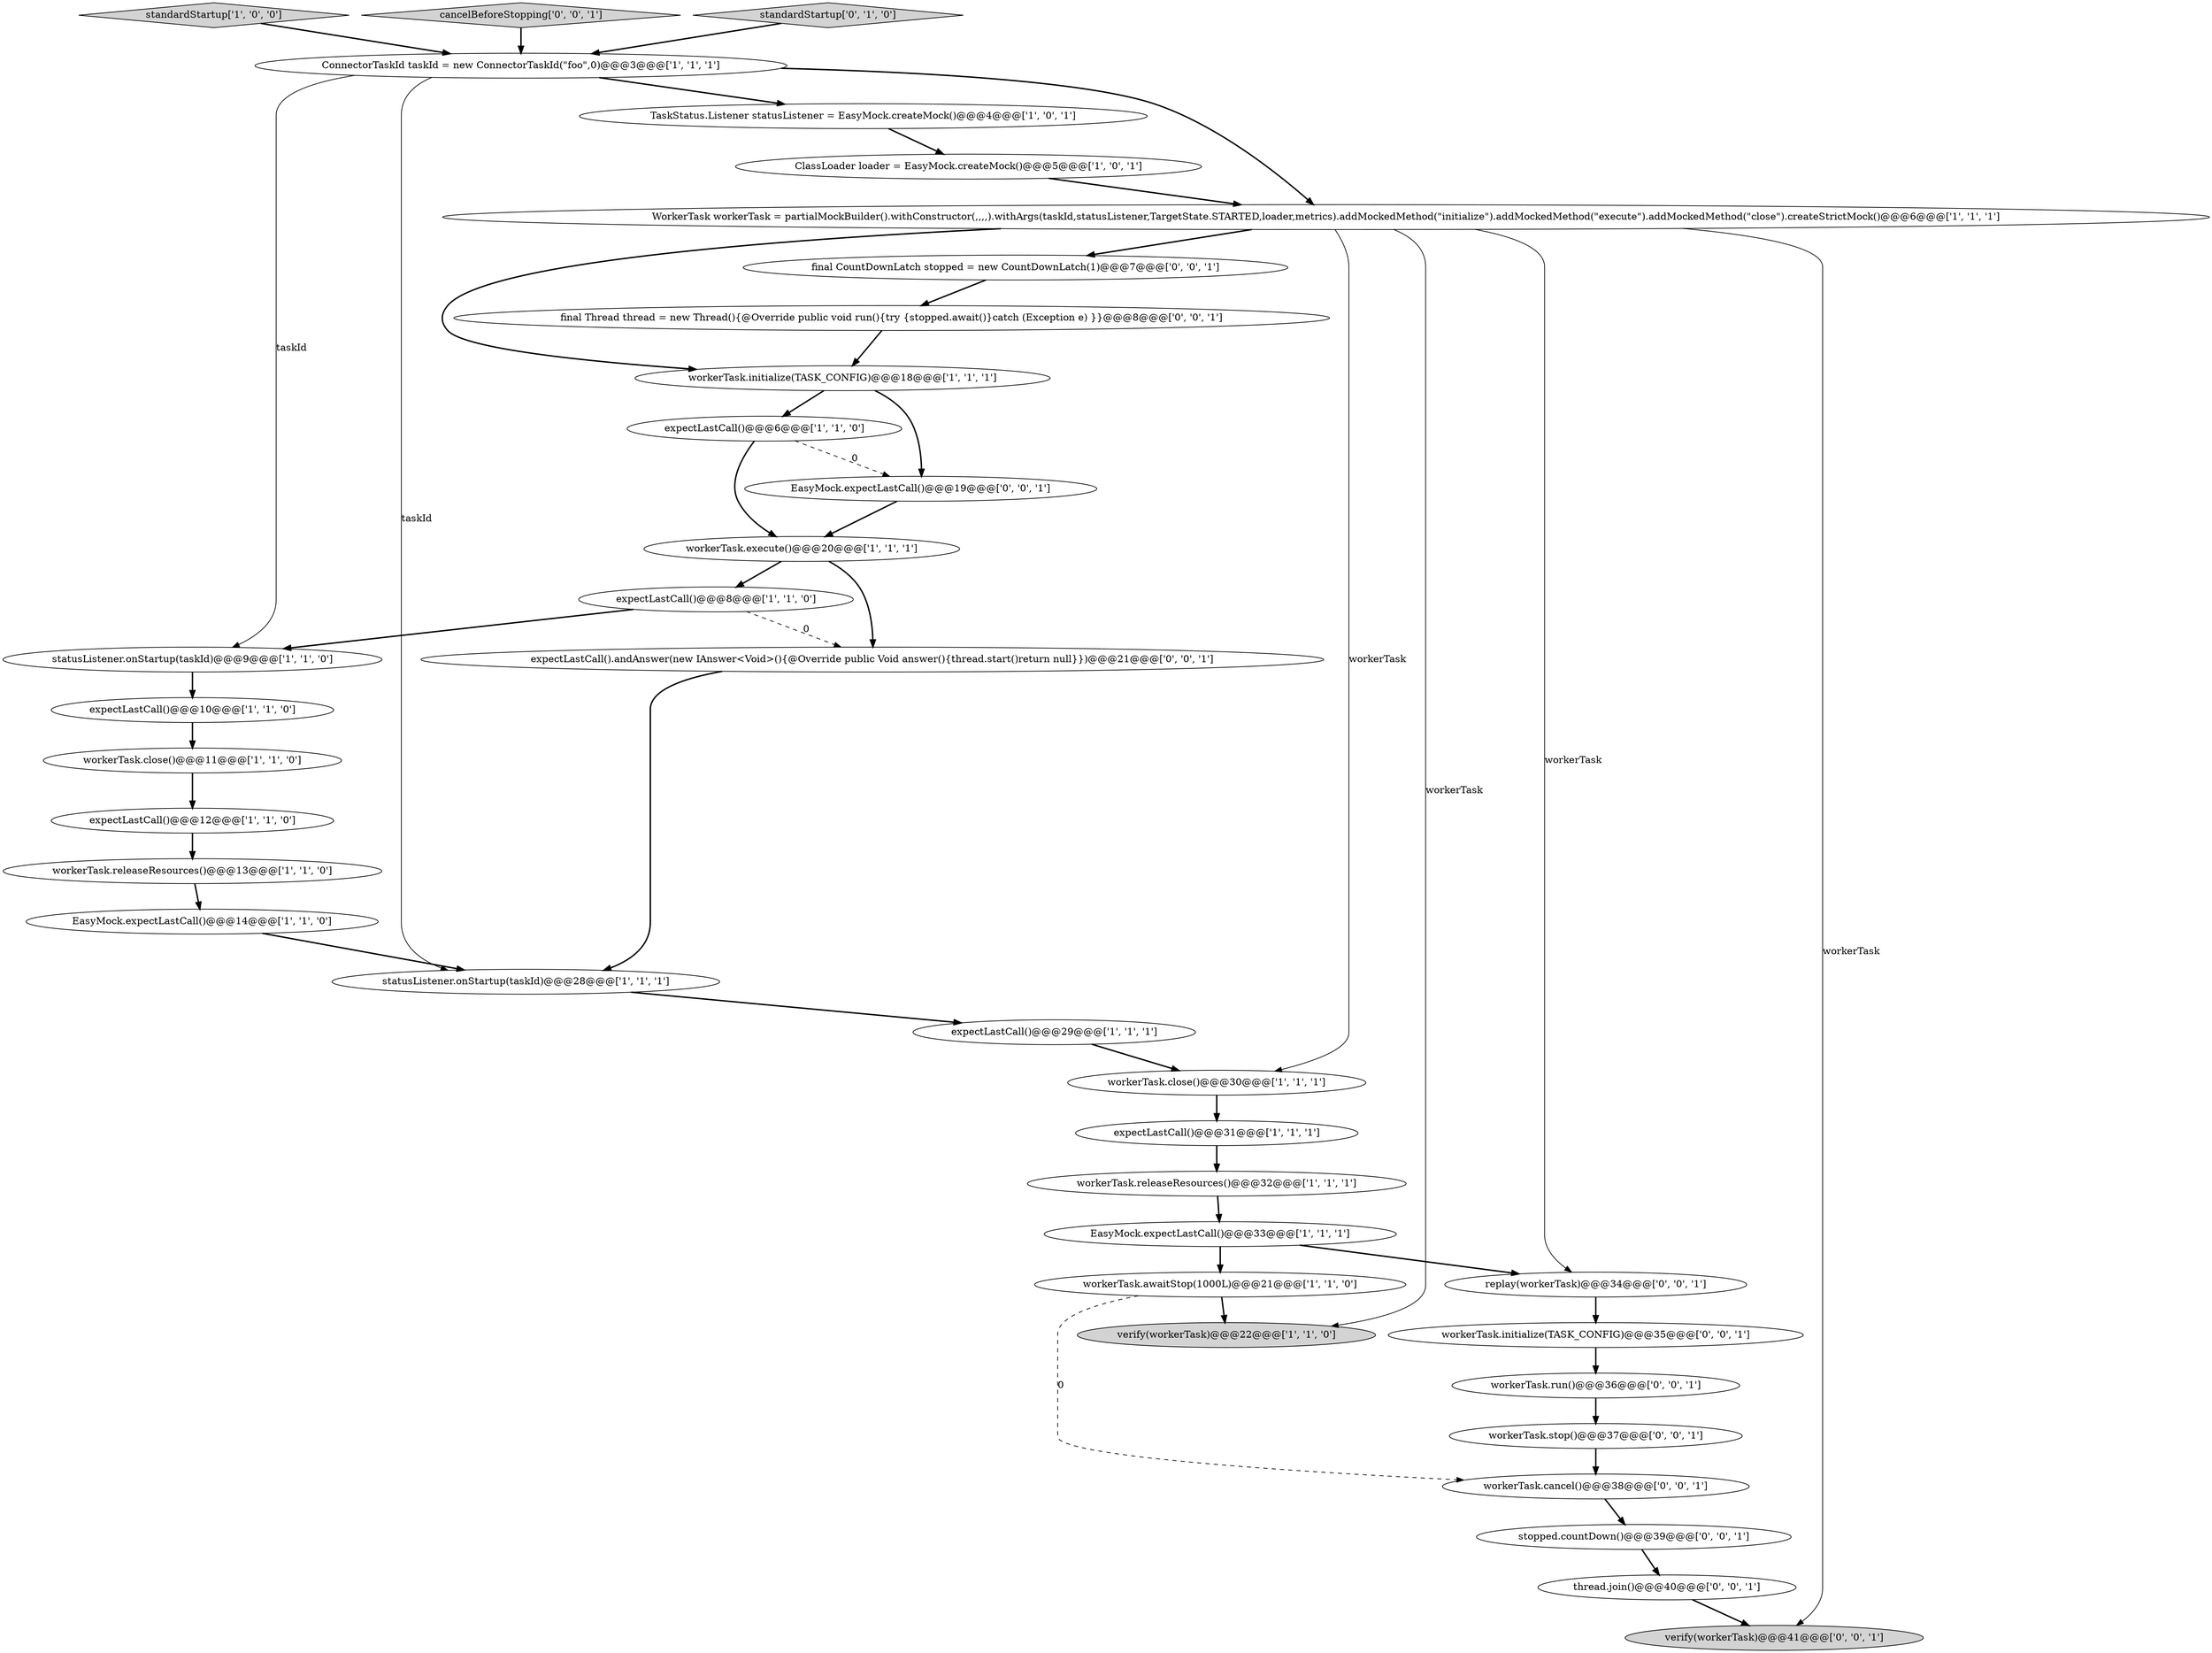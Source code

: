 digraph {
29 [style = filled, label = "thread.join()@@@40@@@['0', '0', '1']", fillcolor = white, shape = ellipse image = "AAA0AAABBB3BBB"];
25 [style = filled, label = "final CountDownLatch stopped = new CountDownLatch(1)@@@7@@@['0', '0', '1']", fillcolor = white, shape = ellipse image = "AAA0AAABBB3BBB"];
15 [style = filled, label = "expectLastCall()@@@31@@@['1', '1', '1']", fillcolor = white, shape = ellipse image = "AAA0AAABBB1BBB"];
21 [style = filled, label = "expectLastCall()@@@29@@@['1', '1', '1']", fillcolor = white, shape = ellipse image = "AAA0AAABBB1BBB"];
13 [style = filled, label = "TaskStatus.Listener statusListener = EasyMock.createMock()@@@4@@@['1', '0', '1']", fillcolor = white, shape = ellipse image = "AAA0AAABBB1BBB"];
35 [style = filled, label = "verify(workerTask)@@@41@@@['0', '0', '1']", fillcolor = lightgray, shape = ellipse image = "AAA0AAABBB3BBB"];
18 [style = filled, label = "EasyMock.expectLastCall()@@@14@@@['1', '1', '0']", fillcolor = white, shape = ellipse image = "AAA0AAABBB1BBB"];
3 [style = filled, label = "verify(workerTask)@@@22@@@['1', '1', '0']", fillcolor = lightgray, shape = ellipse image = "AAA0AAABBB1BBB"];
12 [style = filled, label = "statusListener.onStartup(taskId)@@@9@@@['1', '1', '0']", fillcolor = white, shape = ellipse image = "AAA0AAABBB1BBB"];
10 [style = filled, label = "workerTask.releaseResources()@@@32@@@['1', '1', '1']", fillcolor = white, shape = ellipse image = "AAA0AAABBB1BBB"];
28 [style = filled, label = "workerTask.initialize(TASK_CONFIG)@@@35@@@['0', '0', '1']", fillcolor = white, shape = ellipse image = "AAA0AAABBB3BBB"];
27 [style = filled, label = "expectLastCall().andAnswer(new IAnswer<Void>(){@Override public Void answer(){thread.start()return null}})@@@21@@@['0', '0', '1']", fillcolor = white, shape = ellipse image = "AAA0AAABBB3BBB"];
31 [style = filled, label = "replay(workerTask)@@@34@@@['0', '0', '1']", fillcolor = white, shape = ellipse image = "AAA0AAABBB3BBB"];
32 [style = filled, label = "stopped.countDown()@@@39@@@['0', '0', '1']", fillcolor = white, shape = ellipse image = "AAA0AAABBB3BBB"];
26 [style = filled, label = "workerTask.stop()@@@37@@@['0', '0', '1']", fillcolor = white, shape = ellipse image = "AAA0AAABBB3BBB"];
11 [style = filled, label = "ClassLoader loader = EasyMock.createMock()@@@5@@@['1', '0', '1']", fillcolor = white, shape = ellipse image = "AAA0AAABBB1BBB"];
7 [style = filled, label = "expectLastCall()@@@12@@@['1', '1', '0']", fillcolor = white, shape = ellipse image = "AAA0AAABBB1BBB"];
4 [style = filled, label = "workerTask.awaitStop(1000L)@@@21@@@['1', '1', '0']", fillcolor = white, shape = ellipse image = "AAA0AAABBB1BBB"];
36 [style = filled, label = "workerTask.run()@@@36@@@['0', '0', '1']", fillcolor = white, shape = ellipse image = "AAA0AAABBB3BBB"];
16 [style = filled, label = "WorkerTask workerTask = partialMockBuilder().withConstructor(,,,,).withArgs(taskId,statusListener,TargetState.STARTED,loader,metrics).addMockedMethod(\"initialize\").addMockedMethod(\"execute\").addMockedMethod(\"close\").createStrictMock()@@@6@@@['1', '1', '1']", fillcolor = white, shape = ellipse image = "AAA0AAABBB1BBB"];
5 [style = filled, label = "standardStartup['1', '0', '0']", fillcolor = lightgray, shape = diamond image = "AAA0AAABBB1BBB"];
9 [style = filled, label = "expectLastCall()@@@8@@@['1', '1', '0']", fillcolor = white, shape = ellipse image = "AAA0AAABBB1BBB"];
2 [style = filled, label = "workerTask.close()@@@30@@@['1', '1', '1']", fillcolor = white, shape = ellipse image = "AAA0AAABBB1BBB"];
8 [style = filled, label = "ConnectorTaskId taskId = new ConnectorTaskId(\"foo\",0)@@@3@@@['1', '1', '1']", fillcolor = white, shape = ellipse image = "AAA0AAABBB1BBB"];
24 [style = filled, label = "workerTask.cancel()@@@38@@@['0', '0', '1']", fillcolor = white, shape = ellipse image = "AAA0AAABBB3BBB"];
34 [style = filled, label = "cancelBeforeStopping['0', '0', '1']", fillcolor = lightgray, shape = diamond image = "AAA0AAABBB3BBB"];
17 [style = filled, label = "expectLastCall()@@@10@@@['1', '1', '0']", fillcolor = white, shape = ellipse image = "AAA0AAABBB1BBB"];
22 [style = filled, label = "expectLastCall()@@@6@@@['1', '1', '0']", fillcolor = white, shape = ellipse image = "AAA0AAABBB1BBB"];
30 [style = filled, label = "EasyMock.expectLastCall()@@@19@@@['0', '0', '1']", fillcolor = white, shape = ellipse image = "AAA0AAABBB3BBB"];
14 [style = filled, label = "workerTask.initialize(TASK_CONFIG)@@@18@@@['1', '1', '1']", fillcolor = white, shape = ellipse image = "AAA0AAABBB1BBB"];
19 [style = filled, label = "workerTask.execute()@@@20@@@['1', '1', '1']", fillcolor = white, shape = ellipse image = "AAA0AAABBB1BBB"];
33 [style = filled, label = "final Thread thread = new Thread(){@Override public void run(){try {stopped.await()}catch (Exception e) }}@@@8@@@['0', '0', '1']", fillcolor = white, shape = ellipse image = "AAA0AAABBB3BBB"];
6 [style = filled, label = "workerTask.close()@@@11@@@['1', '1', '0']", fillcolor = white, shape = ellipse image = "AAA0AAABBB1BBB"];
0 [style = filled, label = "workerTask.releaseResources()@@@13@@@['1', '1', '0']", fillcolor = white, shape = ellipse image = "AAA0AAABBB1BBB"];
23 [style = filled, label = "standardStartup['0', '1', '0']", fillcolor = lightgray, shape = diamond image = "AAA0AAABBB2BBB"];
1 [style = filled, label = "EasyMock.expectLastCall()@@@33@@@['1', '1', '1']", fillcolor = white, shape = ellipse image = "AAA0AAABBB1BBB"];
20 [style = filled, label = "statusListener.onStartup(taskId)@@@28@@@['1', '1', '1']", fillcolor = white, shape = ellipse image = "AAA0AAABBB1BBB"];
11->16 [style = bold, label=""];
8->16 [style = bold, label=""];
4->3 [style = bold, label=""];
5->8 [style = bold, label=""];
1->4 [style = bold, label=""];
15->10 [style = bold, label=""];
33->14 [style = bold, label=""];
28->36 [style = bold, label=""];
14->30 [style = bold, label=""];
25->33 [style = bold, label=""];
22->19 [style = bold, label=""];
17->6 [style = bold, label=""];
8->20 [style = solid, label="taskId"];
12->17 [style = bold, label=""];
24->32 [style = bold, label=""];
14->22 [style = bold, label=""];
9->27 [style = dashed, label="0"];
16->31 [style = solid, label="workerTask"];
16->25 [style = bold, label=""];
7->0 [style = bold, label=""];
16->35 [style = solid, label="workerTask"];
36->26 [style = bold, label=""];
34->8 [style = bold, label=""];
23->8 [style = bold, label=""];
16->2 [style = solid, label="workerTask"];
26->24 [style = bold, label=""];
13->11 [style = bold, label=""];
21->2 [style = bold, label=""];
16->3 [style = solid, label="workerTask"];
20->21 [style = bold, label=""];
32->29 [style = bold, label=""];
30->19 [style = bold, label=""];
18->20 [style = bold, label=""];
19->9 [style = bold, label=""];
8->12 [style = solid, label="taskId"];
22->30 [style = dashed, label="0"];
19->27 [style = bold, label=""];
2->15 [style = bold, label=""];
16->14 [style = bold, label=""];
0->18 [style = bold, label=""];
9->12 [style = bold, label=""];
31->28 [style = bold, label=""];
29->35 [style = bold, label=""];
4->24 [style = dashed, label="0"];
6->7 [style = bold, label=""];
1->31 [style = bold, label=""];
10->1 [style = bold, label=""];
27->20 [style = bold, label=""];
8->13 [style = bold, label=""];
}
